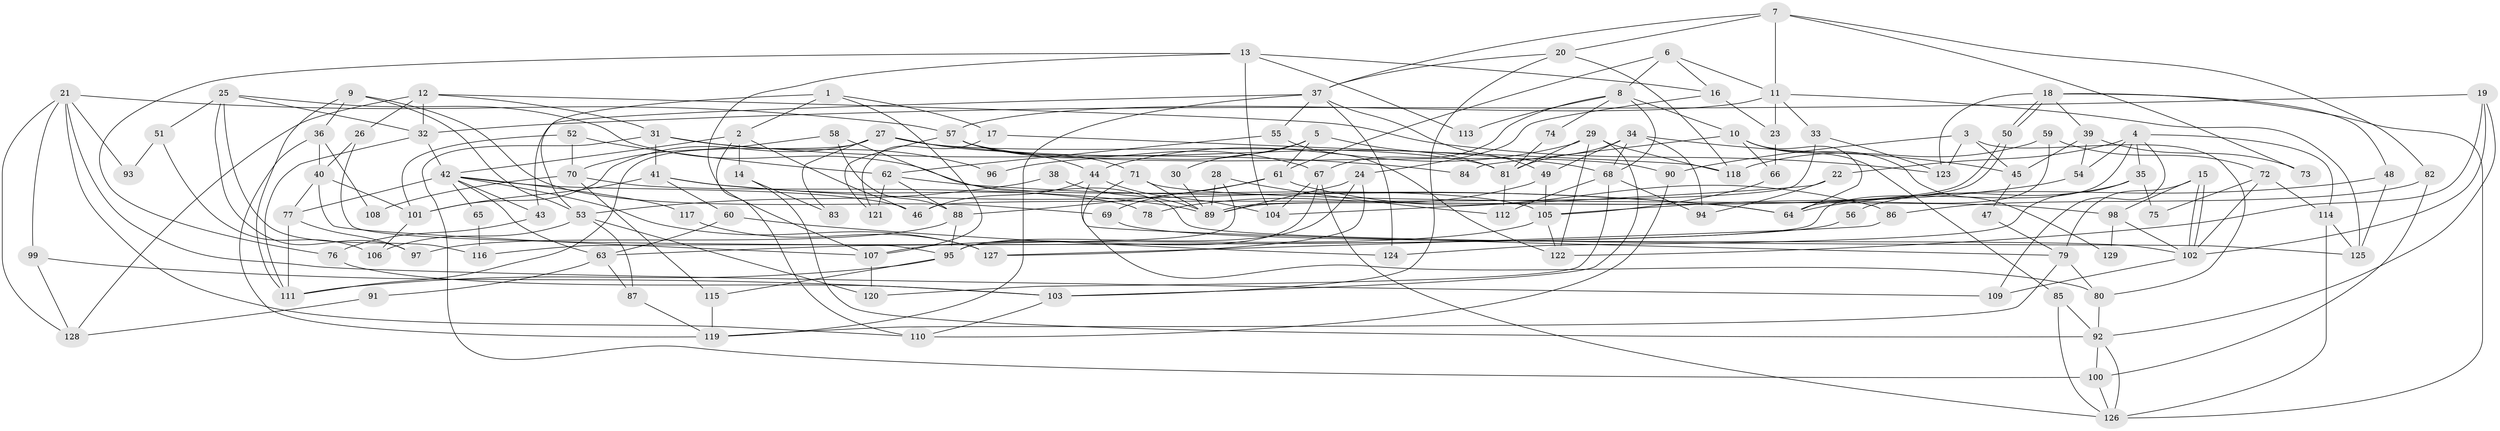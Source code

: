 // Generated by graph-tools (version 1.1) at 2025/11/02/27/25 16:11:21]
// undirected, 129 vertices, 258 edges
graph export_dot {
graph [start="1"]
  node [color=gray90,style=filled];
  1;
  2;
  3;
  4;
  5;
  6;
  7;
  8;
  9;
  10;
  11;
  12;
  13;
  14;
  15;
  16;
  17;
  18;
  19;
  20;
  21;
  22;
  23;
  24;
  25;
  26;
  27;
  28;
  29;
  30;
  31;
  32;
  33;
  34;
  35;
  36;
  37;
  38;
  39;
  40;
  41;
  42;
  43;
  44;
  45;
  46;
  47;
  48;
  49;
  50;
  51;
  52;
  53;
  54;
  55;
  56;
  57;
  58;
  59;
  60;
  61;
  62;
  63;
  64;
  65;
  66;
  67;
  68;
  69;
  70;
  71;
  72;
  73;
  74;
  75;
  76;
  77;
  78;
  79;
  80;
  81;
  82;
  83;
  84;
  85;
  86;
  87;
  88;
  89;
  90;
  91;
  92;
  93;
  94;
  95;
  96;
  97;
  98;
  99;
  100;
  101;
  102;
  103;
  104;
  105;
  106;
  107;
  108;
  109;
  110;
  111;
  112;
  113;
  114;
  115;
  116;
  117;
  118;
  119;
  120;
  121;
  122;
  123;
  124;
  125;
  126;
  127;
  128;
  129;
  1 -- 2;
  1 -- 107;
  1 -- 17;
  1 -- 53;
  2 -- 42;
  2 -- 110;
  2 -- 14;
  2 -- 46;
  3 -- 45;
  3 -- 80;
  3 -- 90;
  3 -- 123;
  4 -- 114;
  4 -- 22;
  4 -- 35;
  4 -- 54;
  4 -- 109;
  4 -- 116;
  5 -- 61;
  5 -- 81;
  5 -- 30;
  5 -- 96;
  6 -- 8;
  6 -- 61;
  6 -- 11;
  6 -- 16;
  7 -- 20;
  7 -- 11;
  7 -- 37;
  7 -- 73;
  7 -- 82;
  8 -- 10;
  8 -- 67;
  8 -- 68;
  8 -- 74;
  8 -- 113;
  9 -- 69;
  9 -- 111;
  9 -- 36;
  9 -- 53;
  10 -- 85;
  10 -- 66;
  10 -- 64;
  10 -- 84;
  10 -- 129;
  11 -- 57;
  11 -- 23;
  11 -- 33;
  11 -- 125;
  12 -- 26;
  12 -- 32;
  12 -- 31;
  12 -- 123;
  12 -- 128;
  13 -- 104;
  13 -- 107;
  13 -- 16;
  13 -- 76;
  13 -- 113;
  14 -- 92;
  14 -- 83;
  15 -- 102;
  15 -- 102;
  15 -- 79;
  15 -- 98;
  16 -- 23;
  16 -- 24;
  17 -- 118;
  17 -- 121;
  18 -- 50;
  18 -- 50;
  18 -- 123;
  18 -- 39;
  18 -- 48;
  18 -- 126;
  19 -- 92;
  19 -- 102;
  19 -- 32;
  19 -- 122;
  20 -- 37;
  20 -- 103;
  20 -- 118;
  21 -- 99;
  21 -- 109;
  21 -- 57;
  21 -- 93;
  21 -- 110;
  21 -- 128;
  22 -- 94;
  22 -- 104;
  23 -- 66;
  24 -- 95;
  24 -- 89;
  24 -- 127;
  25 -- 105;
  25 -- 32;
  25 -- 51;
  25 -- 97;
  25 -- 116;
  26 -- 95;
  26 -- 40;
  27 -- 101;
  27 -- 111;
  27 -- 44;
  27 -- 68;
  27 -- 81;
  27 -- 83;
  28 -- 89;
  28 -- 95;
  28 -- 112;
  29 -- 81;
  29 -- 44;
  29 -- 103;
  29 -- 118;
  29 -- 122;
  30 -- 89;
  31 -- 41;
  31 -- 84;
  31 -- 96;
  31 -- 100;
  32 -- 42;
  32 -- 111;
  33 -- 123;
  33 -- 46;
  34 -- 81;
  34 -- 68;
  34 -- 45;
  34 -- 49;
  34 -- 94;
  35 -- 124;
  35 -- 56;
  35 -- 75;
  36 -- 119;
  36 -- 40;
  36 -- 108;
  37 -- 49;
  37 -- 43;
  37 -- 55;
  37 -- 119;
  37 -- 124;
  38 -- 89;
  38 -- 53;
  39 -- 54;
  39 -- 45;
  39 -- 73;
  40 -- 77;
  40 -- 101;
  40 -- 107;
  41 -- 89;
  41 -- 64;
  41 -- 60;
  41 -- 101;
  42 -- 43;
  42 -- 46;
  42 -- 63;
  42 -- 65;
  42 -- 77;
  42 -- 117;
  42 -- 127;
  43 -- 76;
  44 -- 46;
  44 -- 79;
  44 -- 104;
  45 -- 47;
  47 -- 79;
  48 -- 64;
  48 -- 125;
  49 -- 105;
  49 -- 78;
  50 -- 89;
  50 -- 89;
  51 -- 106;
  51 -- 93;
  52 -- 101;
  52 -- 62;
  52 -- 70;
  53 -- 87;
  53 -- 106;
  53 -- 120;
  54 -- 105;
  55 -- 122;
  55 -- 62;
  56 -- 63;
  57 -- 71;
  57 -- 67;
  57 -- 90;
  57 -- 121;
  58 -- 70;
  58 -- 125;
  58 -- 88;
  59 -- 118;
  59 -- 64;
  59 -- 72;
  60 -- 63;
  60 -- 124;
  61 -- 86;
  61 -- 88;
  61 -- 69;
  62 -- 121;
  62 -- 64;
  62 -- 88;
  63 -- 87;
  63 -- 91;
  65 -- 116;
  66 -- 105;
  67 -- 95;
  67 -- 104;
  67 -- 126;
  68 -- 94;
  68 -- 112;
  68 -- 120;
  69 -- 102;
  70 -- 115;
  70 -- 78;
  70 -- 108;
  71 -- 89;
  71 -- 98;
  71 -- 80;
  72 -- 114;
  72 -- 75;
  72 -- 102;
  74 -- 81;
  76 -- 103;
  77 -- 97;
  77 -- 111;
  79 -- 80;
  79 -- 119;
  80 -- 92;
  81 -- 112;
  82 -- 100;
  82 -- 86;
  85 -- 92;
  85 -- 126;
  86 -- 127;
  87 -- 119;
  88 -- 95;
  88 -- 97;
  90 -- 110;
  91 -- 128;
  92 -- 100;
  92 -- 126;
  95 -- 111;
  95 -- 115;
  98 -- 102;
  98 -- 129;
  99 -- 128;
  99 -- 103;
  100 -- 126;
  101 -- 106;
  102 -- 109;
  103 -- 110;
  105 -- 107;
  105 -- 122;
  107 -- 120;
  114 -- 126;
  114 -- 125;
  115 -- 119;
  117 -- 127;
}
